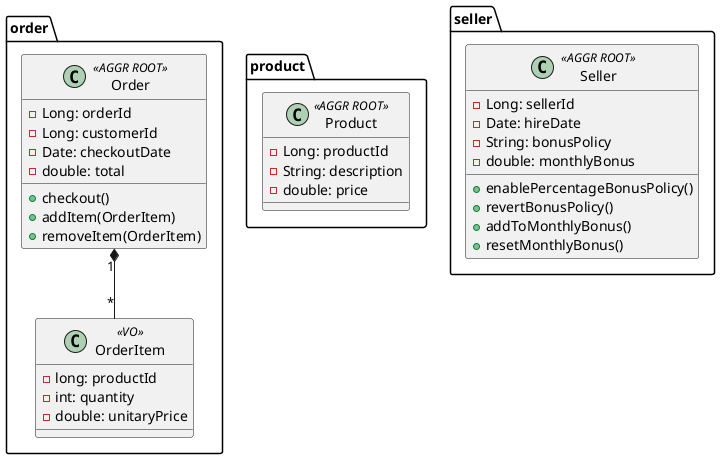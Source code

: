 @startuml

package order {
    class Order << AGGR ROOT >> {
        -Long: orderId
        -Long: customerId
        -Date: checkoutDate
        -double: total

        +checkout()
        +addItem(OrderItem)
        +removeItem(OrderItem)
    }

    class OrderItem << VO >> {
        -long: productId
        -int: quantity
        -double: unitaryPrice
    }

    Order"1" *-- "*"OrderItem
}

package product {
    class Product << AGGR ROOT >> {
        -Long: productId
        -String: description
        -double: price
    }
}

package seller {
    class Seller << AGGR ROOT >> {
        -Long: sellerId
        -Date: hireDate
        -String: bonusPolicy
        -double: monthlyBonus

        +enablePercentageBonusPolicy()
        +revertBonusPolicy()
        +addToMonthlyBonus()
        +resetMonthlyBonus()
    }

}

@enduml
